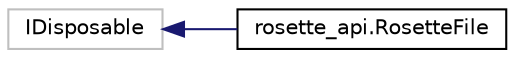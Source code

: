 digraph "Graphical Class Hierarchy"
{
  edge [fontname="Helvetica",fontsize="10",labelfontname="Helvetica",labelfontsize="10"];
  node [fontname="Helvetica",fontsize="10",shape=record];
  rankdir="LR";
  Node1 [label="IDisposable",height=0.2,width=0.4,color="grey75", fillcolor="white", style="filled"];
  Node1 -> Node2 [dir="back",color="midnightblue",fontsize="10",style="solid",fontname="Helvetica"];
  Node2 [label="rosette_api.RosetteFile",height=0.2,width=0.4,color="black", fillcolor="white", style="filled",URL="$classrosette__api_1_1RosetteFile.html",tooltip="RosetteFile Class "];
}
